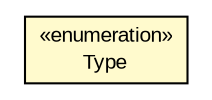 #!/usr/local/bin/dot
#
# Class diagram 
# Generated by UMLGraph version R5_6-24-gf6e263 (http://www.umlgraph.org/)
#

digraph G {
	edge [fontname="arial",fontsize=10,labelfontname="arial",labelfontsize=10];
	node [fontname="arial",fontsize=10,shape=plaintext];
	nodesep=0.25;
	ranksep=0.5;
	rankdir=LR;
	// org.turbogwt.mvp.databind.validation.ValidationMessage.Type
	c1389 [label=<<table title="org.turbogwt.mvp.databind.validation.ValidationMessage.Type" border="0" cellborder="1" cellspacing="0" cellpadding="2" port="p" bgcolor="lemonChiffon" href="./ValidationMessage.Type.html">
		<tr><td><table border="0" cellspacing="0" cellpadding="1">
<tr><td align="center" balign="center"> &#171;enumeration&#187; </td></tr>
<tr><td align="center" balign="center"> Type </td></tr>
		</table></td></tr>
		</table>>, URL="./ValidationMessage.Type.html", fontname="arial", fontcolor="black", fontsize=10.0];
}

